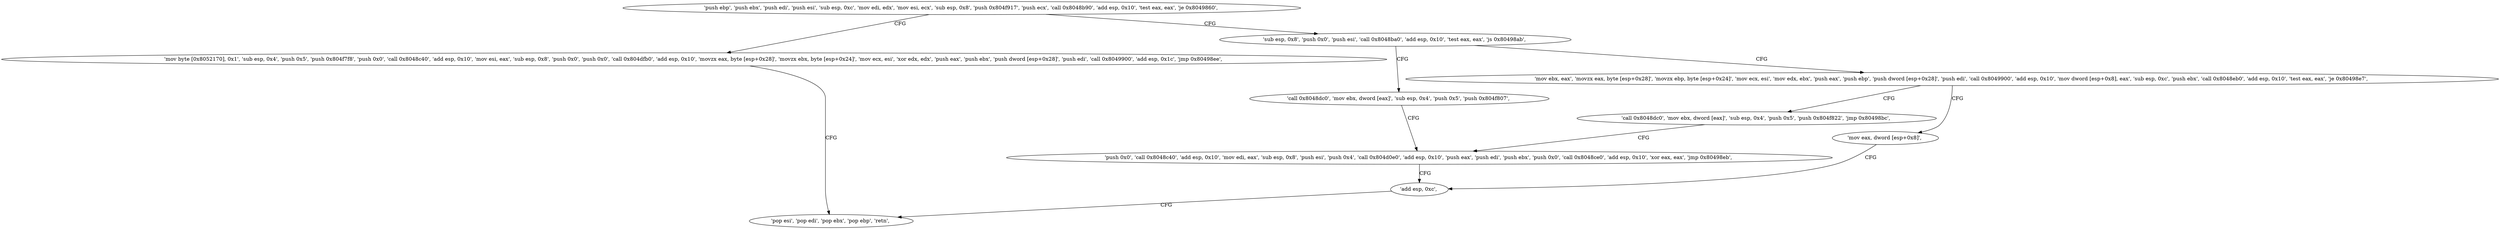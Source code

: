 digraph "func" {
"134518752" [label = "'push ebp', 'push ebx', 'push edi', 'push esi', 'sub esp, 0xc', 'mov edi, edx', 'mov esi, ecx', 'sub esp, 0x8', 'push 0x804f917', 'push ecx', 'call 0x8048b90', 'add esp, 0x10', 'test eax, eax', 'je 0x8049860', " ]
"134518880" [label = "'mov byte [0x8052170], 0x1', 'sub esp, 0x4', 'push 0x5', 'push 0x804f7f8', 'push 0x0', 'call 0x8048c40', 'add esp, 0x10', 'mov esi, eax', 'sub esp, 0x8', 'push 0x0', 'push 0x0', 'call 0x804dfb0', 'add esp, 0x10', 'movzx eax, byte [esp+0x28]', 'movzx ebx, byte [esp+0x24]', 'mov ecx, esi', 'xor edx, edx', 'push eax', 'push ebx', 'push dword [esp+0x28]', 'push edi', 'call 0x8049900', 'add esp, 0x1c', 'jmp 0x80498ee', " ]
"134518784" [label = "'sub esp, 0x8', 'push 0x0', 'push esi', 'call 0x8048ba0', 'add esp, 0x10', 'test eax, eax', 'js 0x80498ab', " ]
"134519022" [label = "'pop esi', 'pop edi', 'pop ebx', 'pop ebp', 'retn', " ]
"134518955" [label = "'call 0x8048dc0', 'mov ebx, dword [eax]', 'sub esp, 0x4', 'push 0x5', 'push 0x804f807', " ]
"134518806" [label = "'mov ebx, eax', 'movzx eax, byte [esp+0x28]', 'movzx ebp, byte [esp+0x24]', 'mov ecx, esi', 'mov edx, ebx', 'push eax', 'push ebp', 'push dword [esp+0x28]', 'push edi', 'call 0x8049900', 'add esp, 0x10', 'mov dword [esp+0x8], eax', 'sub esp, 0xc', 'push ebx', 'call 0x8048eb0', 'add esp, 0x10', 'test eax, eax', 'je 0x80498e7', " ]
"134518972" [label = "'push 0x0', 'call 0x8048c40', 'add esp, 0x10', 'mov edi, eax', 'sub esp, 0x8', 'push esi', 'push 0x4', 'call 0x804d0e0', 'add esp, 0x10', 'push eax', 'push edi', 'push ebx', 'push 0x0', 'call 0x8048ce0', 'add esp, 0x10', 'xor eax, eax', 'jmp 0x80498eb', " ]
"134519015" [label = "'mov eax, dword [esp+0x8]', " ]
"134518861" [label = "'call 0x8048dc0', 'mov ebx, dword [eax]', 'sub esp, 0x4', 'push 0x5', 'push 0x804f822', 'jmp 0x80498bc', " ]
"134519019" [label = "'add esp, 0xc', " ]
"134518752" -> "134518880" [ label = "CFG" ]
"134518752" -> "134518784" [ label = "CFG" ]
"134518880" -> "134519022" [ label = "CFG" ]
"134518784" -> "134518955" [ label = "CFG" ]
"134518784" -> "134518806" [ label = "CFG" ]
"134518955" -> "134518972" [ label = "CFG" ]
"134518806" -> "134519015" [ label = "CFG" ]
"134518806" -> "134518861" [ label = "CFG" ]
"134518972" -> "134519019" [ label = "CFG" ]
"134519015" -> "134519019" [ label = "CFG" ]
"134518861" -> "134518972" [ label = "CFG" ]
"134519019" -> "134519022" [ label = "CFG" ]
}
